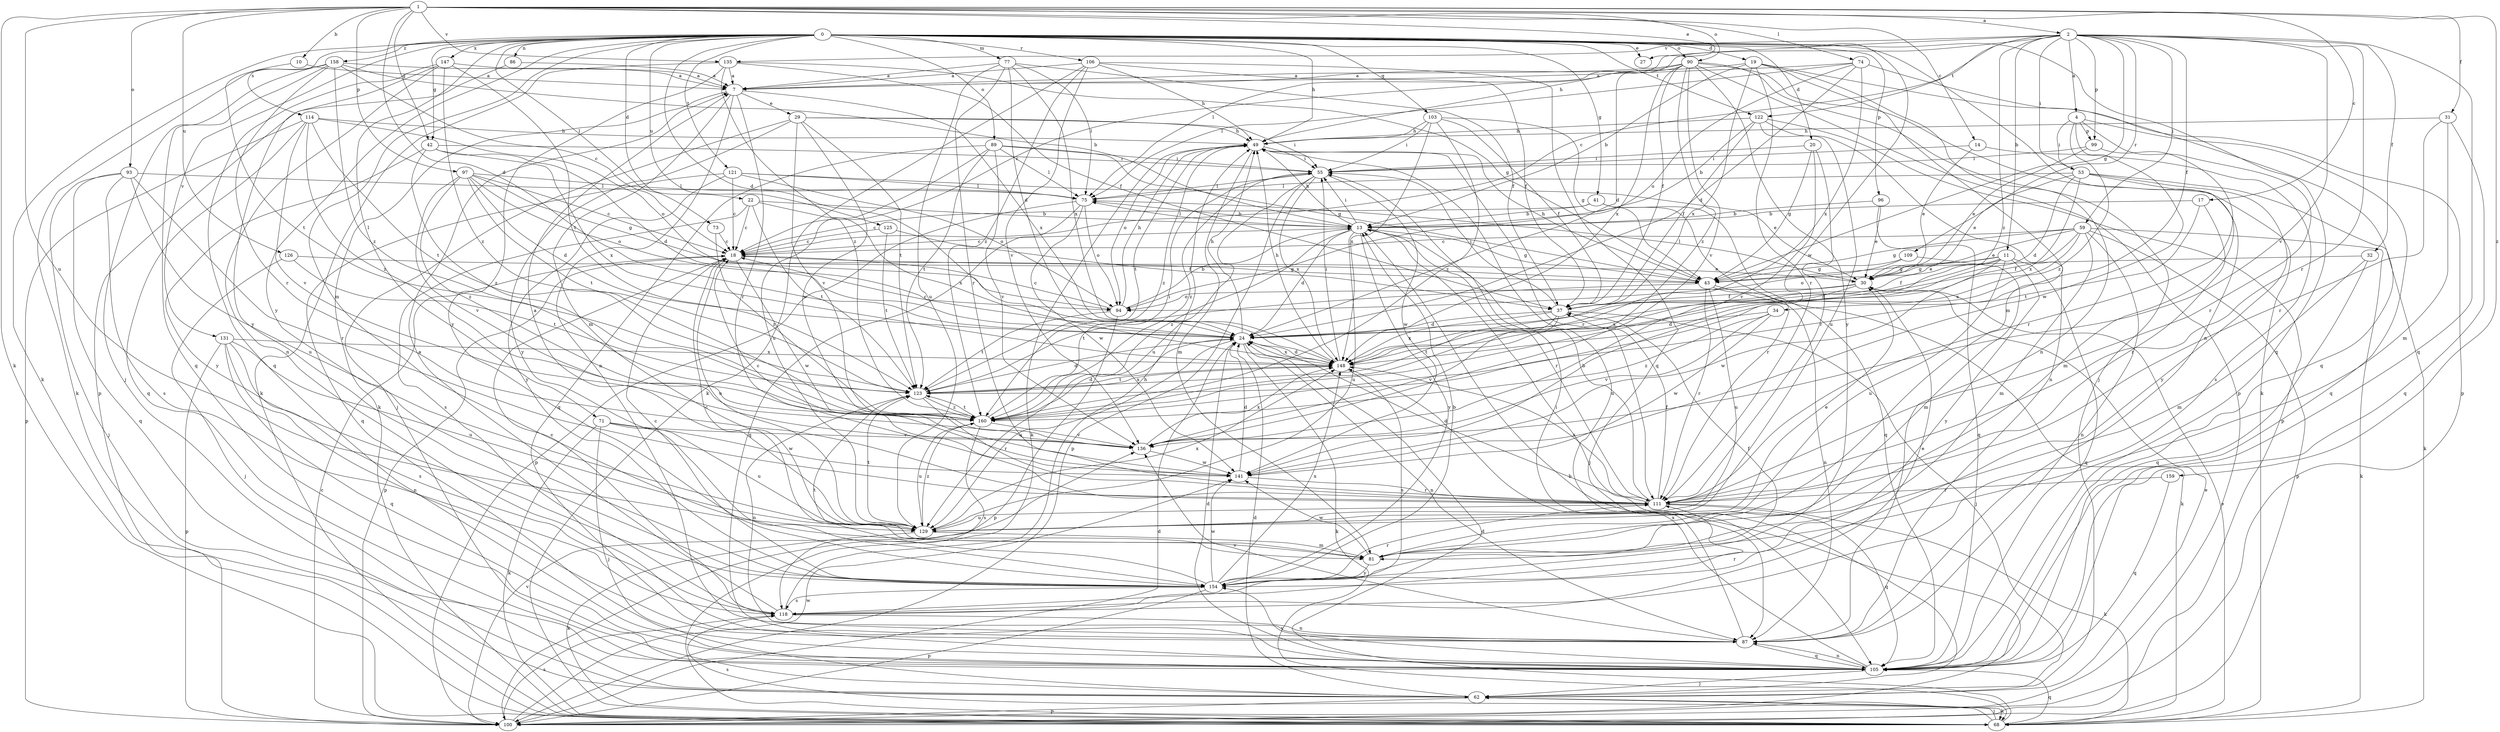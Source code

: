 strict digraph  {
0;
1;
2;
4;
7;
10;
11;
13;
14;
17;
18;
19;
20;
22;
24;
27;
29;
30;
31;
32;
34;
37;
41;
42;
43;
49;
53;
55;
59;
62;
68;
71;
73;
74;
75;
77;
81;
86;
87;
89;
90;
93;
94;
96;
97;
99;
100;
103;
105;
106;
109;
111;
114;
118;
121;
122;
123;
125;
126;
129;
131;
135;
136;
141;
147;
148;
154;
158;
159;
160;
0 -> 19  [label=d];
0 -> 20  [label=d];
0 -> 22  [label=d];
0 -> 24  [label=d];
0 -> 27  [label=e];
0 -> 41  [label=g];
0 -> 42  [label=g];
0 -> 49  [label=h];
0 -> 68  [label=k];
0 -> 71  [label=l];
0 -> 73  [label=l];
0 -> 77  [label=m];
0 -> 81  [label=m];
0 -> 86  [label=n];
0 -> 87  [label=n];
0 -> 89  [label=o];
0 -> 90  [label=o];
0 -> 96  [label=p];
0 -> 103  [label=q];
0 -> 105  [label=q];
0 -> 106  [label=r];
0 -> 114  [label=s];
0 -> 121  [label=t];
0 -> 122  [label=t];
0 -> 125  [label=u];
0 -> 131  [label=v];
0 -> 141  [label=w];
0 -> 147  [label=x];
0 -> 154  [label=y];
0 -> 158  [label=z];
1 -> 2  [label=a];
1 -> 10  [label=b];
1 -> 14  [label=c];
1 -> 17  [label=c];
1 -> 24  [label=d];
1 -> 27  [label=e];
1 -> 31  [label=f];
1 -> 42  [label=g];
1 -> 68  [label=k];
1 -> 74  [label=l];
1 -> 90  [label=o];
1 -> 93  [label=o];
1 -> 97  [label=p];
1 -> 126  [label=u];
1 -> 129  [label=u];
1 -> 135  [label=v];
1 -> 159  [label=z];
2 -> 4  [label=a];
2 -> 11  [label=b];
2 -> 18  [label=c];
2 -> 32  [label=f];
2 -> 34  [label=f];
2 -> 43  [label=g];
2 -> 49  [label=h];
2 -> 53  [label=i];
2 -> 59  [label=j];
2 -> 75  [label=l];
2 -> 99  [label=p];
2 -> 105  [label=q];
2 -> 109  [label=r];
2 -> 111  [label=r];
2 -> 122  [label=t];
2 -> 135  [label=v];
2 -> 136  [label=v];
2 -> 160  [label=z];
4 -> 53  [label=i];
4 -> 99  [label=p];
4 -> 105  [label=q];
4 -> 111  [label=r];
4 -> 141  [label=w];
4 -> 160  [label=z];
7 -> 29  [label=e];
7 -> 68  [label=k];
7 -> 81  [label=m];
7 -> 87  [label=n];
7 -> 111  [label=r];
7 -> 148  [label=x];
10 -> 7  [label=a];
10 -> 123  [label=t];
11 -> 24  [label=d];
11 -> 30  [label=e];
11 -> 37  [label=f];
11 -> 43  [label=g];
11 -> 105  [label=q];
11 -> 129  [label=u];
11 -> 141  [label=w];
11 -> 154  [label=y];
13 -> 18  [label=c];
13 -> 24  [label=d];
13 -> 43  [label=g];
13 -> 49  [label=h];
13 -> 55  [label=i];
13 -> 62  [label=j];
13 -> 75  [label=l];
13 -> 111  [label=r];
13 -> 129  [label=u];
13 -> 154  [label=y];
13 -> 160  [label=z];
14 -> 30  [label=e];
14 -> 55  [label=i];
14 -> 118  [label=s];
17 -> 13  [label=b];
17 -> 111  [label=r];
17 -> 123  [label=t];
18 -> 30  [label=e];
18 -> 100  [label=p];
18 -> 129  [label=u];
18 -> 141  [label=w];
19 -> 7  [label=a];
19 -> 13  [label=b];
19 -> 81  [label=m];
19 -> 87  [label=n];
19 -> 100  [label=p];
19 -> 111  [label=r];
19 -> 148  [label=x];
20 -> 43  [label=g];
20 -> 55  [label=i];
20 -> 111  [label=r];
20 -> 136  [label=v];
22 -> 13  [label=b];
22 -> 18  [label=c];
22 -> 118  [label=s];
22 -> 123  [label=t];
22 -> 148  [label=x];
24 -> 18  [label=c];
24 -> 49  [label=h];
24 -> 68  [label=k];
24 -> 87  [label=n];
24 -> 129  [label=u];
24 -> 148  [label=x];
29 -> 49  [label=h];
29 -> 55  [label=i];
29 -> 62  [label=j];
29 -> 123  [label=t];
29 -> 136  [label=v];
29 -> 141  [label=w];
29 -> 154  [label=y];
30 -> 37  [label=f];
30 -> 75  [label=l];
30 -> 94  [label=o];
30 -> 148  [label=x];
31 -> 49  [label=h];
31 -> 81  [label=m];
31 -> 105  [label=q];
31 -> 111  [label=r];
32 -> 43  [label=g];
32 -> 81  [label=m];
32 -> 105  [label=q];
34 -> 24  [label=d];
34 -> 136  [label=v];
34 -> 141  [label=w];
34 -> 160  [label=z];
37 -> 24  [label=d];
37 -> 55  [label=i];
37 -> 62  [label=j];
37 -> 123  [label=t];
37 -> 136  [label=v];
37 -> 148  [label=x];
41 -> 13  [label=b];
41 -> 18  [label=c];
41 -> 105  [label=q];
41 -> 111  [label=r];
42 -> 24  [label=d];
42 -> 55  [label=i];
42 -> 148  [label=x];
42 -> 154  [label=y];
42 -> 160  [label=z];
43 -> 49  [label=h];
43 -> 68  [label=k];
43 -> 87  [label=n];
43 -> 111  [label=r];
43 -> 123  [label=t];
43 -> 129  [label=u];
49 -> 55  [label=i];
49 -> 68  [label=k];
49 -> 81  [label=m];
49 -> 87  [label=n];
49 -> 94  [label=o];
49 -> 111  [label=r];
49 -> 123  [label=t];
49 -> 160  [label=z];
53 -> 24  [label=d];
53 -> 30  [label=e];
53 -> 68  [label=k];
53 -> 75  [label=l];
53 -> 81  [label=m];
53 -> 148  [label=x];
53 -> 154  [label=y];
55 -> 75  [label=l];
55 -> 100  [label=p];
55 -> 129  [label=u];
55 -> 141  [label=w];
55 -> 148  [label=x];
55 -> 160  [label=z];
59 -> 18  [label=c];
59 -> 30  [label=e];
59 -> 37  [label=f];
59 -> 43  [label=g];
59 -> 68  [label=k];
59 -> 81  [label=m];
59 -> 87  [label=n];
59 -> 100  [label=p];
59 -> 148  [label=x];
62 -> 24  [label=d];
62 -> 30  [label=e];
62 -> 68  [label=k];
62 -> 100  [label=p];
68 -> 24  [label=d];
68 -> 30  [label=e];
68 -> 62  [label=j];
68 -> 105  [label=q];
68 -> 118  [label=s];
71 -> 62  [label=j];
71 -> 68  [label=k];
71 -> 129  [label=u];
71 -> 136  [label=v];
71 -> 141  [label=w];
73 -> 18  [label=c];
73 -> 160  [label=z];
74 -> 7  [label=a];
74 -> 24  [label=d];
74 -> 75  [label=l];
74 -> 94  [label=o];
74 -> 105  [label=q];
74 -> 148  [label=x];
75 -> 13  [label=b];
75 -> 94  [label=o];
75 -> 100  [label=p];
75 -> 105  [label=q];
75 -> 141  [label=w];
77 -> 7  [label=a];
77 -> 24  [label=d];
77 -> 37  [label=f];
77 -> 75  [label=l];
77 -> 111  [label=r];
77 -> 129  [label=u];
77 -> 148  [label=x];
81 -> 18  [label=c];
81 -> 141  [label=w];
81 -> 154  [label=y];
86 -> 7  [label=a];
86 -> 100  [label=p];
87 -> 55  [label=i];
87 -> 105  [label=q];
87 -> 136  [label=v];
89 -> 43  [label=g];
89 -> 55  [label=i];
89 -> 75  [label=l];
89 -> 105  [label=q];
89 -> 123  [label=t];
89 -> 129  [label=u];
89 -> 136  [label=v];
90 -> 7  [label=a];
90 -> 18  [label=c];
90 -> 24  [label=d];
90 -> 37  [label=f];
90 -> 62  [label=j];
90 -> 68  [label=k];
90 -> 100  [label=p];
90 -> 136  [label=v];
90 -> 148  [label=x];
90 -> 154  [label=y];
90 -> 160  [label=z];
93 -> 62  [label=j];
93 -> 75  [label=l];
93 -> 105  [label=q];
93 -> 111  [label=r];
93 -> 118  [label=s];
93 -> 129  [label=u];
94 -> 13  [label=b];
94 -> 18  [label=c];
94 -> 49  [label=h];
94 -> 100  [label=p];
94 -> 123  [label=t];
96 -> 13  [label=b];
96 -> 30  [label=e];
96 -> 105  [label=q];
97 -> 18  [label=c];
97 -> 24  [label=d];
97 -> 43  [label=g];
97 -> 75  [label=l];
97 -> 94  [label=o];
97 -> 123  [label=t];
97 -> 136  [label=v];
97 -> 160  [label=z];
99 -> 30  [label=e];
99 -> 55  [label=i];
99 -> 111  [label=r];
100 -> 13  [label=b];
100 -> 18  [label=c];
100 -> 24  [label=d];
100 -> 118  [label=s];
100 -> 136  [label=v];
100 -> 141  [label=w];
103 -> 37  [label=f];
103 -> 43  [label=g];
103 -> 49  [label=h];
103 -> 55  [label=i];
103 -> 148  [label=x];
103 -> 160  [label=z];
105 -> 24  [label=d];
105 -> 62  [label=j];
105 -> 87  [label=n];
105 -> 148  [label=x];
105 -> 154  [label=y];
106 -> 7  [label=a];
106 -> 37  [label=f];
106 -> 49  [label=h];
106 -> 68  [label=k];
106 -> 105  [label=q];
106 -> 136  [label=v];
106 -> 160  [label=z];
109 -> 43  [label=g];
109 -> 81  [label=m];
109 -> 94  [label=o];
111 -> 13  [label=b];
111 -> 24  [label=d];
111 -> 37  [label=f];
111 -> 68  [label=k];
111 -> 105  [label=q];
111 -> 129  [label=u];
111 -> 148  [label=x];
114 -> 49  [label=h];
114 -> 94  [label=o];
114 -> 100  [label=p];
114 -> 105  [label=q];
114 -> 123  [label=t];
114 -> 136  [label=v];
114 -> 160  [label=z];
118 -> 7  [label=a];
118 -> 18  [label=c];
118 -> 30  [label=e];
118 -> 49  [label=h];
118 -> 87  [label=n];
118 -> 111  [label=r];
121 -> 18  [label=c];
121 -> 30  [label=e];
121 -> 75  [label=l];
121 -> 94  [label=o];
121 -> 105  [label=q];
121 -> 154  [label=y];
122 -> 13  [label=b];
122 -> 37  [label=f];
122 -> 49  [label=h];
122 -> 87  [label=n];
122 -> 100  [label=p];
122 -> 129  [label=u];
123 -> 24  [label=d];
123 -> 87  [label=n];
123 -> 111  [label=r];
123 -> 148  [label=x];
123 -> 160  [label=z];
125 -> 18  [label=c];
125 -> 37  [label=f];
125 -> 123  [label=t];
126 -> 43  [label=g];
126 -> 62  [label=j];
126 -> 123  [label=t];
129 -> 7  [label=a];
129 -> 30  [label=e];
129 -> 68  [label=k];
129 -> 81  [label=m];
129 -> 123  [label=t];
129 -> 148  [label=x];
129 -> 160  [label=z];
131 -> 87  [label=n];
131 -> 100  [label=p];
131 -> 105  [label=q];
131 -> 118  [label=s];
131 -> 129  [label=u];
131 -> 148  [label=x];
135 -> 7  [label=a];
135 -> 37  [label=f];
135 -> 43  [label=g];
135 -> 68  [label=k];
135 -> 154  [label=y];
135 -> 160  [label=z];
136 -> 141  [label=w];
136 -> 148  [label=x];
141 -> 18  [label=c];
141 -> 24  [label=d];
141 -> 111  [label=r];
147 -> 7  [label=a];
147 -> 87  [label=n];
147 -> 105  [label=q];
147 -> 123  [label=t];
147 -> 154  [label=y];
147 -> 160  [label=z];
148 -> 24  [label=d];
148 -> 49  [label=h];
148 -> 55  [label=i];
148 -> 118  [label=s];
148 -> 123  [label=t];
154 -> 13  [label=b];
154 -> 18  [label=c];
154 -> 37  [label=f];
154 -> 100  [label=p];
154 -> 111  [label=r];
154 -> 118  [label=s];
154 -> 123  [label=t];
154 -> 141  [label=w];
154 -> 148  [label=x];
158 -> 7  [label=a];
158 -> 13  [label=b];
158 -> 18  [label=c];
158 -> 62  [label=j];
158 -> 68  [label=k];
158 -> 105  [label=q];
158 -> 111  [label=r];
158 -> 160  [label=z];
159 -> 105  [label=q];
159 -> 111  [label=r];
160 -> 24  [label=d];
160 -> 55  [label=i];
160 -> 118  [label=s];
160 -> 123  [label=t];
160 -> 129  [label=u];
160 -> 136  [label=v];
}
